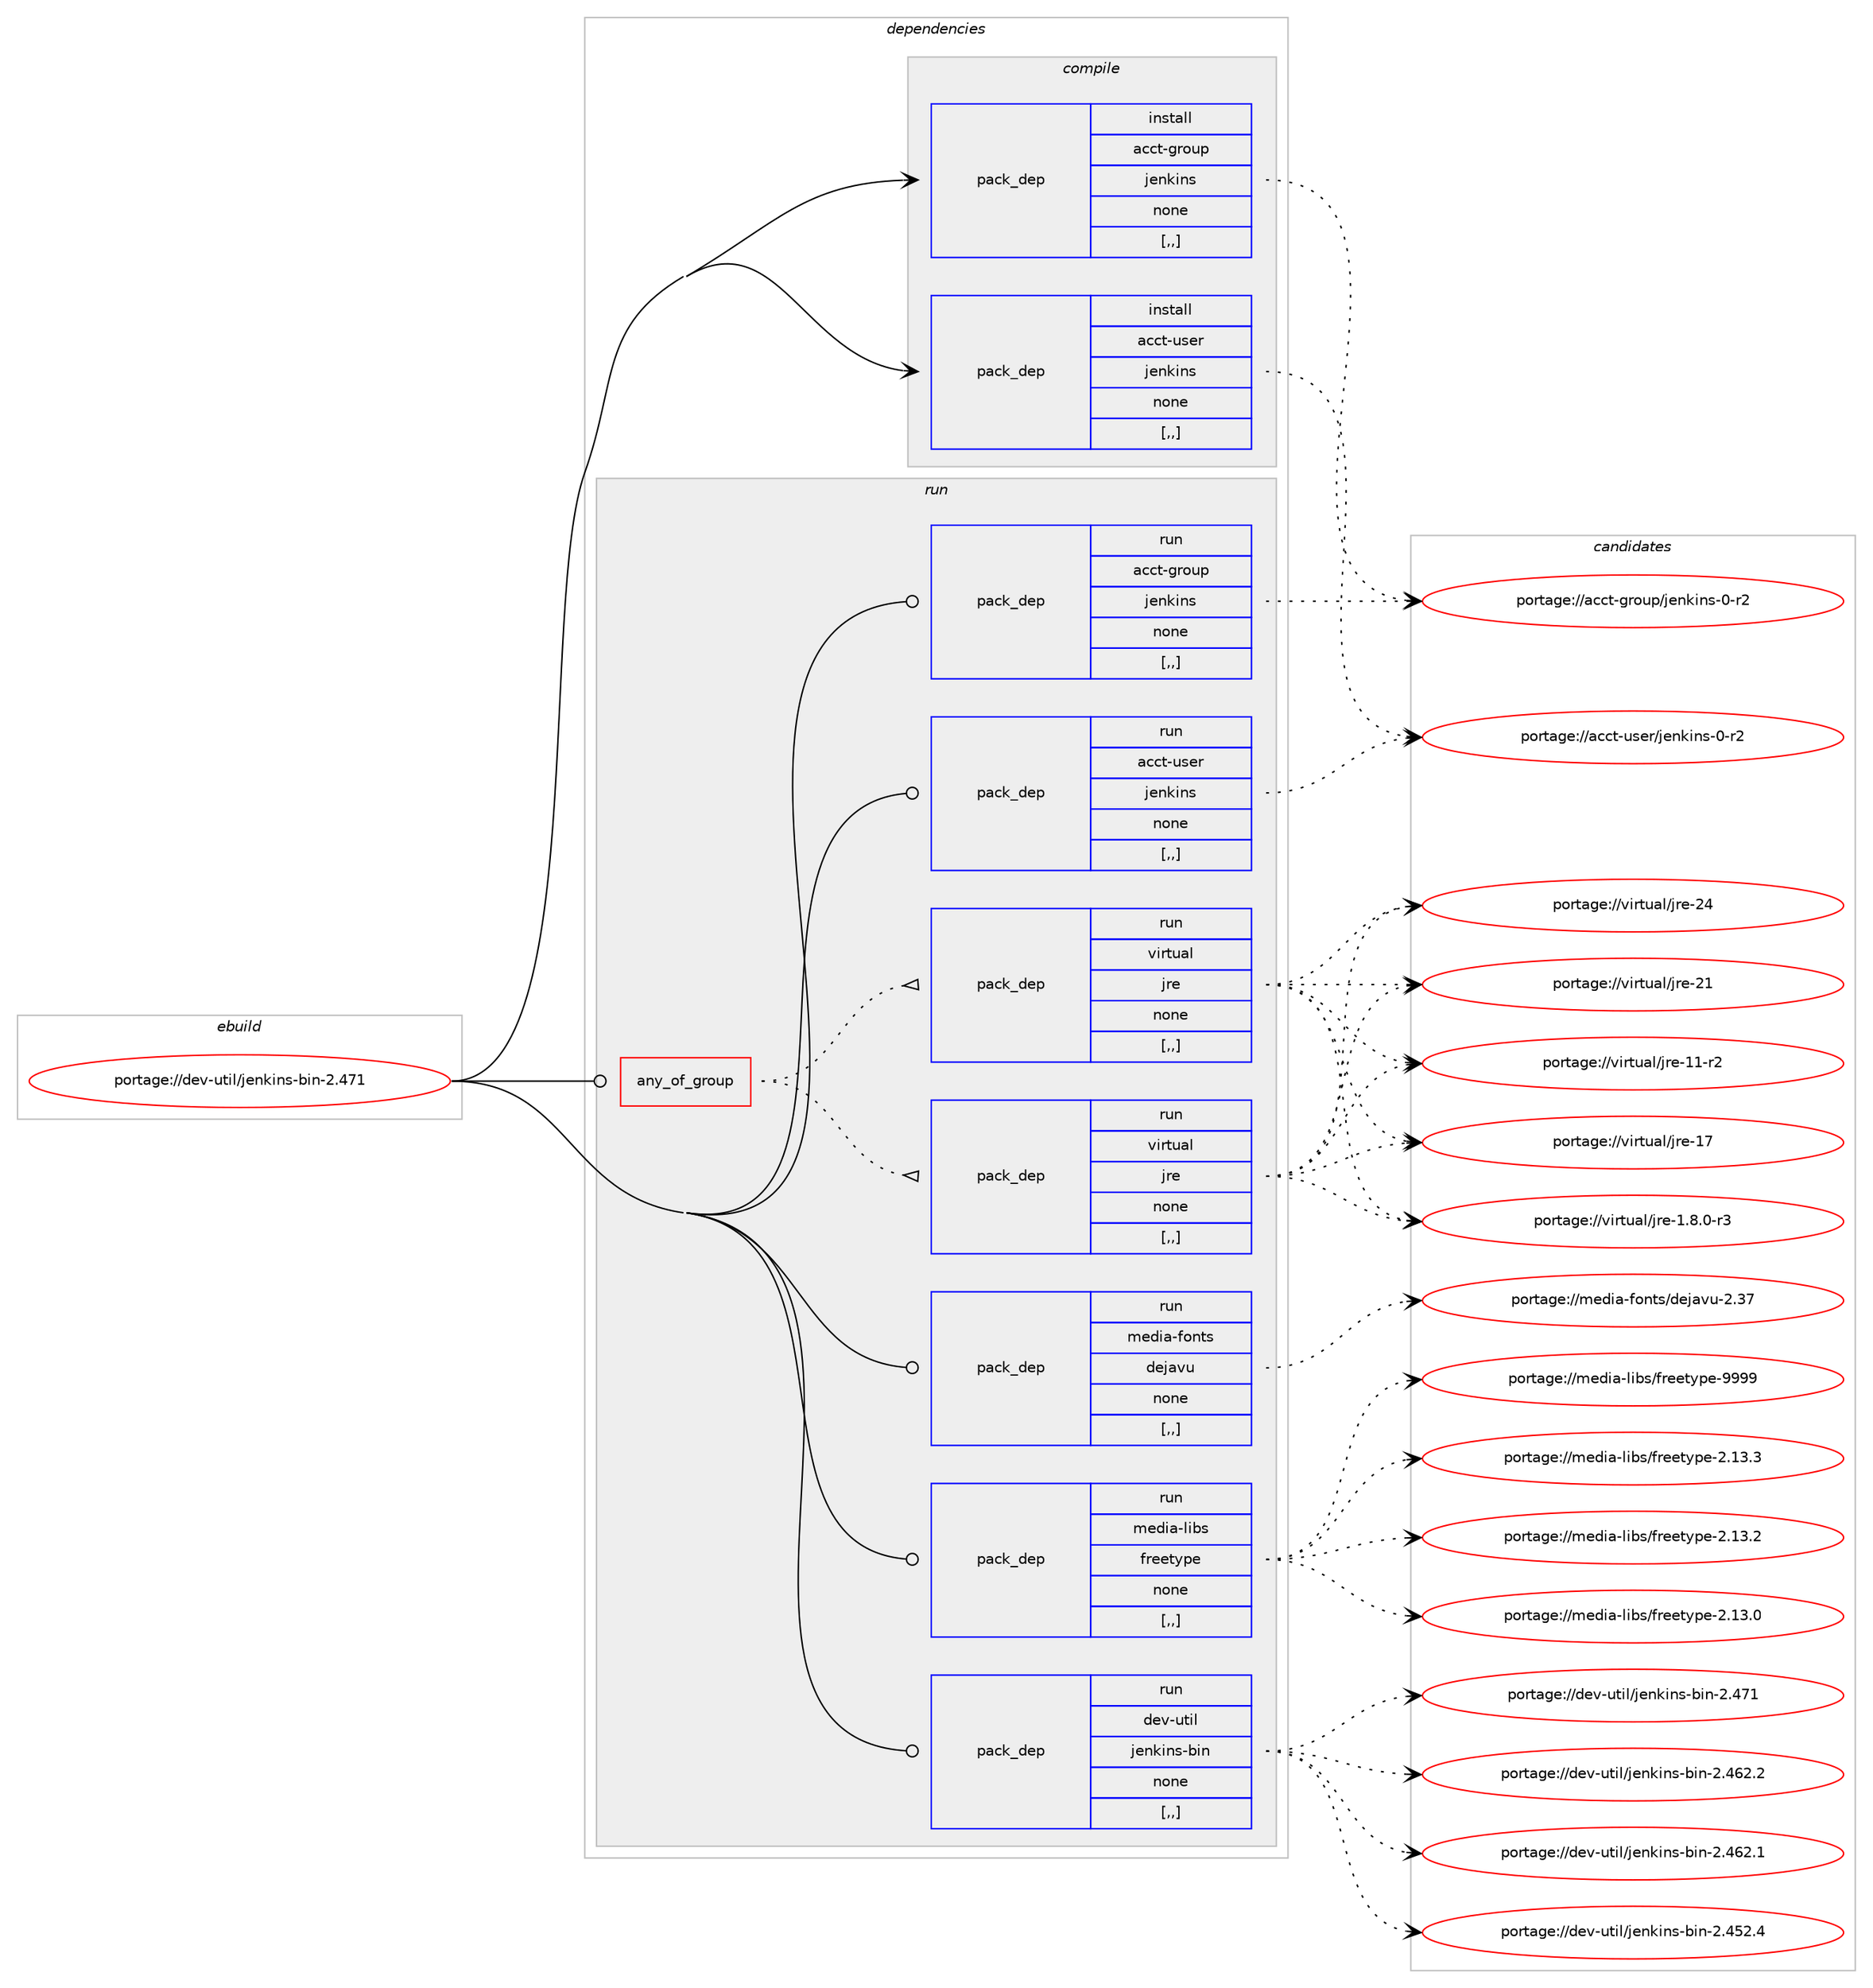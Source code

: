 digraph prolog {

# *************
# Graph options
# *************

newrank=true;
concentrate=true;
compound=true;
graph [rankdir=LR,fontname=Helvetica,fontsize=10,ranksep=1.5];#, ranksep=2.5, nodesep=0.2];
edge  [arrowhead=vee];
node  [fontname=Helvetica,fontsize=10];

# **********
# The ebuild
# **********

subgraph cluster_leftcol {
color=gray;
label=<<i>ebuild</i>>;
id [label="portage://dev-util/jenkins-bin-2.471", color=red, width=4, href="../dev-util/jenkins-bin-2.471.svg"];
}

# ****************
# The dependencies
# ****************

subgraph cluster_midcol {
color=gray;
label=<<i>dependencies</i>>;
subgraph cluster_compile {
fillcolor="#eeeeee";
style=filled;
label=<<i>compile</i>>;
subgraph pack515637 {
dependency712877 [label=<<TABLE BORDER="0" CELLBORDER="1" CELLSPACING="0" CELLPADDING="4" WIDTH="220"><TR><TD ROWSPAN="6" CELLPADDING="30">pack_dep</TD></TR><TR><TD WIDTH="110">install</TD></TR><TR><TD>acct-group</TD></TR><TR><TD>jenkins</TD></TR><TR><TD>none</TD></TR><TR><TD>[,,]</TD></TR></TABLE>>, shape=none, color=blue];
}
id:e -> dependency712877:w [weight=20,style="solid",arrowhead="vee"];
subgraph pack515638 {
dependency712878 [label=<<TABLE BORDER="0" CELLBORDER="1" CELLSPACING="0" CELLPADDING="4" WIDTH="220"><TR><TD ROWSPAN="6" CELLPADDING="30">pack_dep</TD></TR><TR><TD WIDTH="110">install</TD></TR><TR><TD>acct-user</TD></TR><TR><TD>jenkins</TD></TR><TR><TD>none</TD></TR><TR><TD>[,,]</TD></TR></TABLE>>, shape=none, color=blue];
}
id:e -> dependency712878:w [weight=20,style="solid",arrowhead="vee"];
}
subgraph cluster_compileandrun {
fillcolor="#eeeeee";
style=filled;
label=<<i>compile and run</i>>;
}
subgraph cluster_run {
fillcolor="#eeeeee";
style=filled;
label=<<i>run</i>>;
subgraph any4628 {
dependency712879 [label=<<TABLE BORDER="0" CELLBORDER="1" CELLSPACING="0" CELLPADDING="4"><TR><TD CELLPADDING="10">any_of_group</TD></TR></TABLE>>, shape=none, color=red];subgraph pack515639 {
dependency712880 [label=<<TABLE BORDER="0" CELLBORDER="1" CELLSPACING="0" CELLPADDING="4" WIDTH="220"><TR><TD ROWSPAN="6" CELLPADDING="30">pack_dep</TD></TR><TR><TD WIDTH="110">run</TD></TR><TR><TD>virtual</TD></TR><TR><TD>jre</TD></TR><TR><TD>none</TD></TR><TR><TD>[,,]</TD></TR></TABLE>>, shape=none, color=blue];
}
dependency712879:e -> dependency712880:w [weight=20,style="dotted",arrowhead="oinv"];
subgraph pack515640 {
dependency712881 [label=<<TABLE BORDER="0" CELLBORDER="1" CELLSPACING="0" CELLPADDING="4" WIDTH="220"><TR><TD ROWSPAN="6" CELLPADDING="30">pack_dep</TD></TR><TR><TD WIDTH="110">run</TD></TR><TR><TD>virtual</TD></TR><TR><TD>jre</TD></TR><TR><TD>none</TD></TR><TR><TD>[,,]</TD></TR></TABLE>>, shape=none, color=blue];
}
dependency712879:e -> dependency712881:w [weight=20,style="dotted",arrowhead="oinv"];
}
id:e -> dependency712879:w [weight=20,style="solid",arrowhead="odot"];
subgraph pack515641 {
dependency712882 [label=<<TABLE BORDER="0" CELLBORDER="1" CELLSPACING="0" CELLPADDING="4" WIDTH="220"><TR><TD ROWSPAN="6" CELLPADDING="30">pack_dep</TD></TR><TR><TD WIDTH="110">run</TD></TR><TR><TD>acct-group</TD></TR><TR><TD>jenkins</TD></TR><TR><TD>none</TD></TR><TR><TD>[,,]</TD></TR></TABLE>>, shape=none, color=blue];
}
id:e -> dependency712882:w [weight=20,style="solid",arrowhead="odot"];
subgraph pack515642 {
dependency712883 [label=<<TABLE BORDER="0" CELLBORDER="1" CELLSPACING="0" CELLPADDING="4" WIDTH="220"><TR><TD ROWSPAN="6" CELLPADDING="30">pack_dep</TD></TR><TR><TD WIDTH="110">run</TD></TR><TR><TD>acct-user</TD></TR><TR><TD>jenkins</TD></TR><TR><TD>none</TD></TR><TR><TD>[,,]</TD></TR></TABLE>>, shape=none, color=blue];
}
id:e -> dependency712883:w [weight=20,style="solid",arrowhead="odot"];
subgraph pack515643 {
dependency712884 [label=<<TABLE BORDER="0" CELLBORDER="1" CELLSPACING="0" CELLPADDING="4" WIDTH="220"><TR><TD ROWSPAN="6" CELLPADDING="30">pack_dep</TD></TR><TR><TD WIDTH="110">run</TD></TR><TR><TD>media-fonts</TD></TR><TR><TD>dejavu</TD></TR><TR><TD>none</TD></TR><TR><TD>[,,]</TD></TR></TABLE>>, shape=none, color=blue];
}
id:e -> dependency712884:w [weight=20,style="solid",arrowhead="odot"];
subgraph pack515644 {
dependency712885 [label=<<TABLE BORDER="0" CELLBORDER="1" CELLSPACING="0" CELLPADDING="4" WIDTH="220"><TR><TD ROWSPAN="6" CELLPADDING="30">pack_dep</TD></TR><TR><TD WIDTH="110">run</TD></TR><TR><TD>media-libs</TD></TR><TR><TD>freetype</TD></TR><TR><TD>none</TD></TR><TR><TD>[,,]</TD></TR></TABLE>>, shape=none, color=blue];
}
id:e -> dependency712885:w [weight=20,style="solid",arrowhead="odot"];
subgraph pack515645 {
dependency712886 [label=<<TABLE BORDER="0" CELLBORDER="1" CELLSPACING="0" CELLPADDING="4" WIDTH="220"><TR><TD ROWSPAN="6" CELLPADDING="30">pack_dep</TD></TR><TR><TD WIDTH="110">run</TD></TR><TR><TD>dev-util</TD></TR><TR><TD>jenkins-bin</TD></TR><TR><TD>none</TD></TR><TR><TD>[,,]</TD></TR></TABLE>>, shape=none, color=blue];
}
id:e -> dependency712886:w [weight=20,style="solid",arrowhead="odot"];
}
}

# **************
# The candidates
# **************

subgraph cluster_choices {
rank=same;
color=gray;
label=<<i>candidates</i>>;

subgraph choice515637 {
color=black;
nodesep=1;
choice979999116451031141111171124710610111010710511011545484511450 [label="portage://acct-group/jenkins-0-r2", color=red, width=4,href="../acct-group/jenkins-0-r2.svg"];
dependency712877:e -> choice979999116451031141111171124710610111010710511011545484511450:w [style=dotted,weight="100"];
}
subgraph choice515638 {
color=black;
nodesep=1;
choice979999116451171151011144710610111010710511011545484511450 [label="portage://acct-user/jenkins-0-r2", color=red, width=4,href="../acct-user/jenkins-0-r2.svg"];
dependency712878:e -> choice979999116451171151011144710610111010710511011545484511450:w [style=dotted,weight="100"];
}
subgraph choice515639 {
color=black;
nodesep=1;
choice1181051141161179710847106114101455052 [label="portage://virtual/jre-24", color=red, width=4,href="../virtual/jre-24.svg"];
choice1181051141161179710847106114101455049 [label="portage://virtual/jre-21", color=red, width=4,href="../virtual/jre-21.svg"];
choice1181051141161179710847106114101454955 [label="portage://virtual/jre-17", color=red, width=4,href="../virtual/jre-17.svg"];
choice11810511411611797108471061141014549494511450 [label="portage://virtual/jre-11-r2", color=red, width=4,href="../virtual/jre-11-r2.svg"];
choice11810511411611797108471061141014549465646484511451 [label="portage://virtual/jre-1.8.0-r3", color=red, width=4,href="../virtual/jre-1.8.0-r3.svg"];
dependency712880:e -> choice1181051141161179710847106114101455052:w [style=dotted,weight="100"];
dependency712880:e -> choice1181051141161179710847106114101455049:w [style=dotted,weight="100"];
dependency712880:e -> choice1181051141161179710847106114101454955:w [style=dotted,weight="100"];
dependency712880:e -> choice11810511411611797108471061141014549494511450:w [style=dotted,weight="100"];
dependency712880:e -> choice11810511411611797108471061141014549465646484511451:w [style=dotted,weight="100"];
}
subgraph choice515640 {
color=black;
nodesep=1;
choice1181051141161179710847106114101455052 [label="portage://virtual/jre-24", color=red, width=4,href="../virtual/jre-24.svg"];
choice1181051141161179710847106114101455049 [label="portage://virtual/jre-21", color=red, width=4,href="../virtual/jre-21.svg"];
choice1181051141161179710847106114101454955 [label="portage://virtual/jre-17", color=red, width=4,href="../virtual/jre-17.svg"];
choice11810511411611797108471061141014549494511450 [label="portage://virtual/jre-11-r2", color=red, width=4,href="../virtual/jre-11-r2.svg"];
choice11810511411611797108471061141014549465646484511451 [label="portage://virtual/jre-1.8.0-r3", color=red, width=4,href="../virtual/jre-1.8.0-r3.svg"];
dependency712881:e -> choice1181051141161179710847106114101455052:w [style=dotted,weight="100"];
dependency712881:e -> choice1181051141161179710847106114101455049:w [style=dotted,weight="100"];
dependency712881:e -> choice1181051141161179710847106114101454955:w [style=dotted,weight="100"];
dependency712881:e -> choice11810511411611797108471061141014549494511450:w [style=dotted,weight="100"];
dependency712881:e -> choice11810511411611797108471061141014549465646484511451:w [style=dotted,weight="100"];
}
subgraph choice515641 {
color=black;
nodesep=1;
choice979999116451031141111171124710610111010710511011545484511450 [label="portage://acct-group/jenkins-0-r2", color=red, width=4,href="../acct-group/jenkins-0-r2.svg"];
dependency712882:e -> choice979999116451031141111171124710610111010710511011545484511450:w [style=dotted,weight="100"];
}
subgraph choice515642 {
color=black;
nodesep=1;
choice979999116451171151011144710610111010710511011545484511450 [label="portage://acct-user/jenkins-0-r2", color=red, width=4,href="../acct-user/jenkins-0-r2.svg"];
dependency712883:e -> choice979999116451171151011144710610111010710511011545484511450:w [style=dotted,weight="100"];
}
subgraph choice515643 {
color=black;
nodesep=1;
choice109101100105974510211111011611547100101106971181174550465155 [label="portage://media-fonts/dejavu-2.37", color=red, width=4,href="../media-fonts/dejavu-2.37.svg"];
dependency712884:e -> choice109101100105974510211111011611547100101106971181174550465155:w [style=dotted,weight="100"];
}
subgraph choice515644 {
color=black;
nodesep=1;
choice109101100105974510810598115471021141011011161211121014557575757 [label="portage://media-libs/freetype-9999", color=red, width=4,href="../media-libs/freetype-9999.svg"];
choice1091011001059745108105981154710211410110111612111210145504649514651 [label="portage://media-libs/freetype-2.13.3", color=red, width=4,href="../media-libs/freetype-2.13.3.svg"];
choice1091011001059745108105981154710211410110111612111210145504649514650 [label="portage://media-libs/freetype-2.13.2", color=red, width=4,href="../media-libs/freetype-2.13.2.svg"];
choice1091011001059745108105981154710211410110111612111210145504649514648 [label="portage://media-libs/freetype-2.13.0", color=red, width=4,href="../media-libs/freetype-2.13.0.svg"];
dependency712885:e -> choice109101100105974510810598115471021141011011161211121014557575757:w [style=dotted,weight="100"];
dependency712885:e -> choice1091011001059745108105981154710211410110111612111210145504649514651:w [style=dotted,weight="100"];
dependency712885:e -> choice1091011001059745108105981154710211410110111612111210145504649514650:w [style=dotted,weight="100"];
dependency712885:e -> choice1091011001059745108105981154710211410110111612111210145504649514648:w [style=dotted,weight="100"];
}
subgraph choice515645 {
color=black;
nodesep=1;
choice10010111845117116105108471061011101071051101154598105110455046525549 [label="portage://dev-util/jenkins-bin-2.471", color=red, width=4,href="../dev-util/jenkins-bin-2.471.svg"];
choice100101118451171161051084710610111010710511011545981051104550465254504650 [label="portage://dev-util/jenkins-bin-2.462.2", color=red, width=4,href="../dev-util/jenkins-bin-2.462.2.svg"];
choice100101118451171161051084710610111010710511011545981051104550465254504649 [label="portage://dev-util/jenkins-bin-2.462.1", color=red, width=4,href="../dev-util/jenkins-bin-2.462.1.svg"];
choice100101118451171161051084710610111010710511011545981051104550465253504652 [label="portage://dev-util/jenkins-bin-2.452.4", color=red, width=4,href="../dev-util/jenkins-bin-2.452.4.svg"];
dependency712886:e -> choice10010111845117116105108471061011101071051101154598105110455046525549:w [style=dotted,weight="100"];
dependency712886:e -> choice100101118451171161051084710610111010710511011545981051104550465254504650:w [style=dotted,weight="100"];
dependency712886:e -> choice100101118451171161051084710610111010710511011545981051104550465254504649:w [style=dotted,weight="100"];
dependency712886:e -> choice100101118451171161051084710610111010710511011545981051104550465253504652:w [style=dotted,weight="100"];
}
}

}
